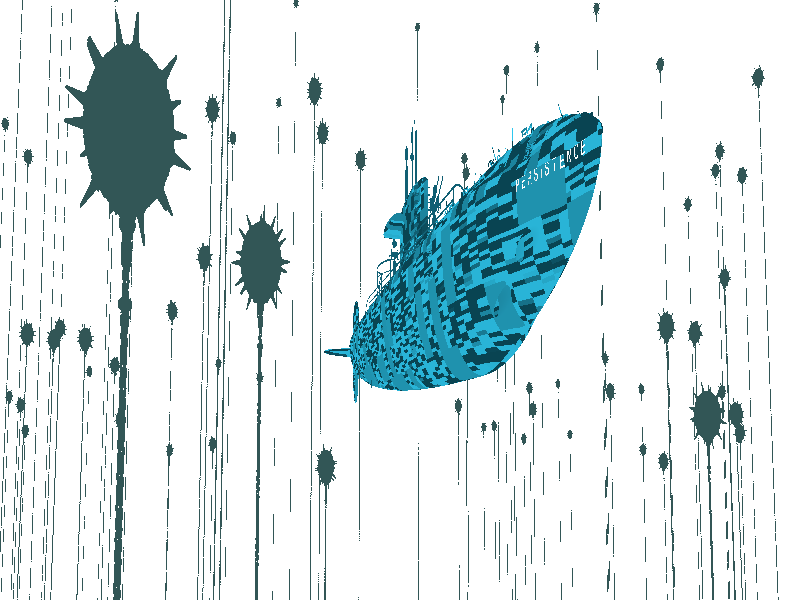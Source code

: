// Persistence Of Vision raytracer version 3.5 sample file.
//============================================
// The field, new improved version  October. 2001
// Copyright Gilles Tran 2001 
// http://www.oyonale.com
//--------------------------------------------
// Render with a 2.67 ratio such as 320*120, 640*240, 1024*384, 1280*480
//--------------------------------------------
// -w320 -h120
// -w640 -h240 +a0.3
// -w1024 -h384 +a0.3

// Uncomment AreaOK=true below to turn on the area light
// This will blur the shadow under the submarine
// but the rendering time will extremely slow
global_settings{max_trace_level 15}
#declare AreaOK=false;
//#declare AreaOK=true;

#include "colors.inc"
#include "functions.inc"
//============================================
// General
//============================================
//--------------------------------------------
// Camera
//--------------------------------------------
#declare PdV=<-20, -20, -400>;
camera{
        location PdV
        direction z*2
        up y
        right 8*x/3
        look_at <-20, 30, 0>
}

//--------------------------------------------
// reorientation macro
//--------------------------------------------
#macro mOrient(P1,P2)
#local yV1=vnormalize(P2-P1);
#local xV1=vnormalize(vcross(yV1,z));
#local zV1=vcross(xV1,yV1);
                matrix <xV1.x,xV1.y,xV1.z,yV1.x,yV1.y,yV1.z,zV1.x,zV1.y,zV1.z,P1.x,P1.y,P1.z>
#end

//--------------------------------------------
// colors
//--------------------------------------------
#declare colWater1=rgb<0,79,159>/255;
#declare colWater2=rgb<7,146,217>/255;
#declare colWater3=rgb<82,239,238>/255;
#declare colSub=<7/255,146/255,217/255>;

//--------------------------------------------
// lights
//--------------------------------------------
light_source {<-10, 1000, -10> color colWater2*10
#if (AreaOK)
    area_light x*200,z*200, 3,3 adaptive 1 jitter orient
#end

}
light_source {<-200, -1000, -300> color colWater2*2 shadowless media_interaction off}
light_source {PdV color colWater2*2 shadowless media_interaction off}

//--------------------------------------------
// mine textures
//--------------------------------------------
#declare txtMine=texture {
        pigment{color colWater3*0.1}
        finish{ambient 0 diffuse 0.4 specular 0.03 roughness 0.2 reflection 0.05}
}
#declare txtCable=texture {
        pigment{color colWater3*0.1}
        finish{ambient 0 diffuse 0.1 specular 0.02 roughness 0.2}
}

//--------------------------------------------
// sub textures
//--------------------------------------------
#declare txtSkin=texture{
        pigment{
                function{min(1,max(0,y))}
                turbulence 0.01 omega 1.5 lambda 5 poly_wave 1.5
                color_map{[0 Clear][0.25  rgbt<0,0,0,0.7>] [0.4 rgbt<0,0,0,0.3>]}
                scale 38 translate -y*17
                }
                
        finish{ambient 0 diffuse 0.6 specular 0.1 roughness 1/10}
}
#declare trb=0.0001;
#declare pigLettre=pigment{bozo color_map{[0 White*1.3][1 White*0.5]}}
#declare txtLettre=texture{ // submarine name
        pigment {
                object {
                        text{ttf "cyrvetic.ttf" "PERSISTENCE" 10, 0.3*x
                             translate -z*0.5 scale <1,1,10>
                        }
                        pigment{color Clear}, pigment{pigLettre}
                }
                rotate y*90
        scale 1.5 translate <-10,-1,-25>
        }

        finish{ambient 0 diffuse 0.4}

}

#declare txtSub0=texture {
    pigment{rgb colSub*0.2}
    finish {ambient 0 diffuse 0.3 specular 0.05   roughness 0.1}
}
// Thanks to Bob H. for the help regarding these textures
#declare txtSubBase=texture {
    pigment {
    
        cells
        color_map {
            [.45 rgb <colSub.x*0.1,colSub.y*0.1,colSub.z*0.1>]
            [.55 rgb <colSub.x,colSub.y,colSub.z>*0.8]
        }
        scale <100,.125,1>
    }
    
    scale 3
    finish {ambient 0 diffuse 0.3 specular 0.05   roughness 0.1}
}

#declare txtSubTop=

    texture{txtSubBase}
    texture {
        pigment {
            cells
            color_map {
                [.25 rgbf <colSub.x*0.1,colSub.y*0.1,colSub.z*0.1,0>]
                [.75 rgbf <colSub.x,colSub.y,colSub.z,1>]
            }
            scale <100,0.75,1>
        }
        scale 3.5
        finish {ambient 0 diffuse 0.3 specular 0.05   roughness 0.1}
    }

    texture {
        pigment {
            cells
            color_map {
                [.25 rgbf <colSub.x*0.4,colSub.y*0.4,colSub.z*0.4,0>]
                [.75 rgbf <colSub.x,colSub.y,colSub.z,1>]
            }
            scale <100,0.45,1>
        }
        scale 2.5
        finish {ambient 0 diffuse 0.3 specular 0.05   roughness 0.1}
    }                                 
    
    texture{txtSkin}

#declare txtSubBottom=

    texture{txtSubBase}
    
    texture {
        pigment {
            cells
            color_map {
                [.25 rgbf <colSub.x*0.5,colSub.y*0.5,colSub.z*0.5,0>]
                [.75 rgbf <colSub.x,colSub.y,colSub.z,1>]
            }
            scale <100,.75,1>
        }
        scale 5
        finish {ambient 0 diffuse 0.3 specular 0.05   roughness 0.1}
    }
    
    texture {
        pigment {
            cells
            color_map {
                [0 rgbf <colSub.x*0.5,colSub.y*0.5,colSub.z*0.5,.5>]
                [1 rgbf <colSub.x,colSub.y,colSub.z,1>]
            }
            scale <100,0.25,1>
        }
        scale 5
        translate 1
        finish {ambient 0 diffuse 0.3 specular 0.05   roughness 0.1}
    } 
    
    texture{txtLettre}  
    texture{txtSkin}


//============================================
// Mine
//============================================
//--------------------------------------------
// Spikes
//--------------------------------------------

#declare Spike = union{
        #declare rSpike1=0.08;
        #declare rSpike2=rSpike1*0.3;
        #declare ySpike=0.4;
        cone{0,rSpike1,y*ySpike,rSpike2}
        sphere{0,rSpike2 translate y*ySpike}
        sphere{0,rSpike1*1.5 scale <1,0.3,1>}
        #declare i=0;#while (i<360) sphere{0,0.015 scale <2,1,2> translate <rSpike1*2.8,-0.04,0> rotate y*i} #declare i=i+30;#end
        translate y
}





//--------------------------------------------
// Mine body
//--------------------------------------------
#declare rd=seed(0);
#declare MineBody=union {
        isosurface {
                function{x*x+y*y+z*z-1 +f_noise3d(x*10,y*10,z*10)*0.05}
                max_gradient 2.492
                contained_by{sphere{0,1}}
        }

        #declare i=0;
        #while (i<360)
                #declare j=0;
                #while (j<180)
                        object{Spike rotate z*(i+rand(rd)*2) rotate y*(j+rand(rd)*2)}
                        #declare j=j+45;
                #end
                #declare i=i+45;
        #end

        object{Spike rotate 90*y}
        object{Spike rotate -90*y}
        rotate 360*rand(rd)

}

//--------------------------------------------
// Mine cable and decorative collar
//--------------------------------------------
#declare rFil=0.03;
#declare yFil=100;
#declare MineCable=isosurface{
        function{f_helix1(x,y,z,3,35,0.35*rFil,0.55*rFil,2,1,0)}
        contained_by {box {<-rFil,0,-rFil>,<rFil,yFil,rFil>}}
        max_gradient 2.552
        scale <1,-1,1>*3 translate -y
}


#declare MineCollar=lathe{
	cubic_spline
	15,
	<0.058,0.003>,<0.081,0.000>,<0.101,0.055>,<0.099,0.085>,<0.104,0.132>,<0.066,0.152>,
	<0.095,0.169>,<0.089,0.194>,<0.144,0.227>,<0.143,0.281>,<0.145,0.307>,<0.109,0.325>,
	<0.067,0.353>,<0.031,0.362>,<0.030,0.363>
	translate -y*0.363
}

//--------------------------------------------
// Mine
//--------------------------------------------
#declare Mine=union{
        object{MineBody}
        sphere{0,1 scale <0.4,0.14,0.4> translate -y*0.91}
        #declare i=0;#while (i<360) cylinder{0,-y*0.1,0.02 translate <0.35,-0.91,0> rotate y*i} #declare i=i+30;#end
        object{MineCollar scale <1.2,2,1.2> translate -y*0.92}
        object{MineCollar translate -y*2}
        object{MineCable}
        texture{txtMine}
}



//============================================
// Submarine
//============================================
#declare Sc=3; // general scaling parameter
#declare SX=6*Sc; // x scaling
#declare SYbot=10*Sc;// y scaling for the bottom
#declare SYtop=2*Sc; // y scaling for the top
#declare SZfront=20*Sc; // z scaling for the front
#declare SZrear=100*Sc;// z scaling for the rear

//--------------------------------------------
// Main parts
//--------------------------------------------
#declare Part1=blob{ // bottom front
        threshold 0.6
        sphere{0,1,1}
        cylinder{-z*2,z,0.04,-1 translate <-0.2,-0.3,1> pigment{Black}}
        cylinder{-z*2,z,0.04,-1 translate <-0.17,-0.18,1> pigment{Black}}
        sphere{0,1,1 scale <0.1,0.45,1.05>}
        sphere{0,1,1 scale <0.3,0.45,0.8>}
}
#declare Part2=blob{ // top front
        threshold 0.6
        sphere{0,1,1}
        sphere{0,1,1 scale <0.3,0.45,0.8>}
        sphere{0,1,1 scale <0.2,1.2,1.05>}
}
#declare Part3=blob{ // bottom rear
        threshold 0.6
        sphere{0,1,1}
        cylinder{-x,0,1,1 scale <0.5,0.03,0.02> translate <0,-0.05,0.45>}
        cylinder{-y,0,1,1 scale <0.03,0.2,0.02> translate <0,-0.05,0.45>}
}
#declare Part4=blob{ // top rear
        threshold 0.6
        sphere{0,1,1}
        cylinder{-y,y,2,2 scale <0.03,0.3,0.012> translate <0,0.5,0.45>}
        sphere{0,1,1 scale <0.2,1.2,0.4>}

        cylinder{-x,0,1,1 scale <0.2,0.2,0.04> rotate x*-10 translate <0,1.5,0.2>}
        cylinder{0,y,0.2,2 scale <0.6,2.5,0.4>*0.7  translate <0,-0.05,0.16>}
        cylinder{0,y,0.2,2 scale <0.4,2.5,0.4>*0.7  translate <0,-0.05,0.165>}
        cylinder{0,y,0.2,2 scale <0.2,2.5,0.4>*0.7  translate <0,-0.05,0.17>}
}


//--------------------------------------------
// Top
//--------------------------------------------
#declare HalfSubTop=union{
       difference{
                object{Part2} // top front
                plane{y,0}
                plane{z,0 inverse}
                plane{x,0 inverse}
                scale <SX,SYtop,SZfront>
        }
        difference{
                object{Part4} // top rear
                plane{y,0}
                plane{z,0}
                plane{x,0 inverse}
                scale <SX,SYtop,SZrear>
        }
}
#declare SubTop=union{
        object{HalfSubTop}
        object{HalfSubTop scale <-1,1,1>}
        texture{txtSubTop}
}
//--------------------------------------------
// Bottom
//--------------------------------------------
#declare HalfSubBottom=union{
         difference{
                object{Part1} // bottom front
                plane{y,0 inverse}
                plane{z,0 inverse}
                plane{x,0 inverse}
                scale <SX,SYbot,SZfront>
        }
        difference{
                object{Part3} // bottom rear
                plane{y,0 inverse}
                plane{z,0}
                plane{x,0 inverse}
                scale <SX,SYbot,SZrear>
        }
}

#declare SubBottom=union{
        object{HalfSubBottom}
        object{HalfSubBottom scale <-1,1,1>}
        texture{txtSubBottom}
}
//--------------------------------------------
// Decorative elements
//--------------------------------------------
#declare Balustrade=union{
        #declare rB1=0.02;
        #declare rB2=0.04;
        #declare yB=1;
        #declare rB3=yB*6;
        #declare rB4=3;
        #declare zB=20;
        #declare zB2=8;
        #declare i=0;
        #while (i<zB)
                cylinder{0,y*yB,rB1 translate z*i}
                #declare i=i+zB/12;
        #end
        cylinder{0,z*zB,rB2 translate y*yB}
        cylinder{0,z*zB,rB2 translate y*yB*0.3}
        cylinder{0,z*zB,rB2 translate y*yB*0.6}
        union{
                difference{torus{rB3,rB2 rotate z*90} plane{y,0} plane{z,0 inverse} plane{z,0 rotate x*-45}}
                cylinder{0,-z*zB*0.1,rB2 translate y*rB3 rotate x*-45}
                translate y*(yB-rB3)
        }
        union{
                difference{torus{rB4,rB2} plane{x,0 inverse} translate <0,yB,0>}
                difference{torus{rB4,rB1} plane{x,0 inverse} translate <0,yB*0.5,0>}
                #while (i<180)
                        cylinder{0,y*yB,rB1 translate -z*rB4 rotate y*i}
                        #declare i=i+180/14;
                #end
                scale <0.4,1,1>
                translate z*(rB4+zB)
        }
        union{
                difference{torus{rB3,rB2 rotate z*90} plane{y,0} plane{z,0 inverse} plane{z,0 rotate x*-65}}
                cylinder{0,-z*zB*0.1,rB2 translate y*rB3 rotate x*-65}
                translate y*(yB-rB3)
                scale <1,1,-1>
                translate z*(zB+rB4*2)
        }

}



//--------------------------------------------
// guns
//--------------------------------------------
#declare Guns0=union{
        superellipsoid{<0.3,0.3> translate z scale <0.8,1,4>}
        union{
                cone{0,0.4,z*12,0.3}
                union{
                        cone{0,0.3,z*1.5,0.5}
                        difference{
                                sphere{0,0.5}
                                cylinder{-z,z,0.3}
                                translate z*1.5
                        }
                        translate z*12
                }
                translate z*8
        }
        translate -z*3
}

#declare Wheel=blob{
        threshold 0.6
        sphere{0,1.3,1 scale <1,1.2,1>}
        cylinder{0,-y*3,0.8,1}
        #declare Teta=0;
        #while (Teta<360)
                cylinder{0,x*3.4,0.4,1  rotate y*Teta}
                cylinder{0,y,0.4,1  translate x*3 rotate y*Teta}
                sphere{0,0.6,1 translate x*3 rotate y*Teta}
                sphere{0,0.4,1 translate x*3 rotate y*(Teta+6)}
                sphere{0,0.4,1 translate x*3 rotate y*(Teta+12)}
                sphere{0,0.4,1 translate x*3 rotate y*(Teta+18)}
                sphere{0,0.4,1 translate x*3 rotate y*(Teta+24)}
                sphere{0,0.4,1 translate x*3 rotate y*(Teta+30)}
                sphere{0,0.4,1 translate x*3 rotate y*(Teta+36)}
                sphere{0,0.4,1 translate x*3 rotate y*(Teta+42)}
                sphere{0,0.4,1 translate x*3 rotate y*(Teta+48)}
                sphere{0,0.4,1 translate x*3 rotate y*(Teta+54)}
                sphere{0,0.5,1 translate x*3 rotate y*(Teta+60)}
                sphere{0,0.5,1 translate x*3 rotate y*(Teta+66)}
                #declare Teta=Teta+72;
        #end
}
#declare Guns1=union{
             object{Guns0}
             object{Wheel rotate y*10 scale 0.7 rotate z*90 translate -x*1.5}

}
#declare Eye=union{
        torus{4.5,0.5}
        difference{
                sphere{0,4.3}
                box{-5,5 scale <1,1,0.05>}
                box{-5,5 scale <1,1,0.05> translate z}
                box{-5,5 scale <1,1,0.05> translate z*2}
                box{-5,5 scale <1,1,0.05> translate z*3}
                box{-5,5 scale <1,1,0.05> translate z*4}
                box{-5,5 scale <1,1,0.05> translate -z}
                box{-5,5 scale <1,1,0.05> translate -z*2}
                box{-5,5 scale <1,1,0.05> translate -z*3}
                box{-5,5 scale <1,1,0.05> translate -z*4}
                scale <1,0.7,1>
        }
}
#declare Ring1=union{
        cylinder{-0.2*x,0.2*x,1.2}
        torus{1.1,0.1 rotate z*90 scale <2,1,1> translate -x*0.2}
        torus{1.1,0.1 rotate z*90 scale <2,1,1> translate x*0.2}
}
#declare Elbow1=intersection{torus{2,1} plane{z,0 inverse} plane{x,0 inverse} }


#declare Thingie=union{
        torus{1.5,0.3 rotate z*90 translate -x}
        cylinder{-x,x,1.5}
        superellipsoid{<0.2,0.2> scale <1.5,2,2.5> translate x*2.5}
        object{Eye scale 1.5/7 rotate -x*90 translate <2.5,0,-2.5>}
        object{Eye scale 1.5/7 rotate -x*90 translate <2.5,0,-2.5> scale <1,1,-1>}
        sphere{0,1.5 scale <0.5,1,1> translate x*4}
        sphere{0,1.5 scale <0.5,1,1> translate x*16}
        cylinder{x*4,x*16,1.2}
        torus{1.9,0.1 rotate z*90 translate x*16.5}
        cylinder{x*16.5,x*17.5,2}
        torus{1.9,0.1 rotate z*90 translate x*17.5}
        cylinder{x*17.5,x*23,1.5}
        union{
              torus{0.5,0.1}
              intersection{torus{2.5,0.5 rotate x*90} plane{y,0 inverse} plane{x,0} translate x*2.5}
              torus{0.5,0.1 translate -x*2.5 rotate z*-30 translate x*2.5 }
              torus{0.5,0.1 translate -x*2.5 rotate z*-60 translate x*2.5 }
              torus{0.5,0.1 translate -x*2.5 rotate z*-90 translate x*2.5 }
              union{
                    cylinder{0,9*x,0.5}
                    cylinder{2*x,5*x,0.7}
                    torus{0.5,0.2 rotate z*90 translate x*2}
                    torus{0.7,0.2 scale <0.2,1,1> rotate z*90 translate x*2.3}
                    torus{0.7,0.2 scale <0.2,1,1> rotate z*90 translate x*2.6}
                    torus{0.7,0.2 scale <0.2,1,1> rotate z*90 translate x*2.9}
                    torus{0.7,0.2 scale <0.2,1,1> rotate z*90 translate x*3.2}
                    torus{0.7,0.2 scale <0.2,1,1> rotate z*90 translate x*3.5}
                    torus{0.7,0.2 scale <0.2,1,1> rotate z*90 translate x*3.8}
                    torus{0.7,0.2 scale <0.2,1,1> rotate z*90 translate x*4.1}
                    torus{0.7,0.2 scale <0.2,1,1> rotate z*90 translate x*4.4}
                    torus{0.7,0.2 scale <0.2,1,1> rotate z*90 translate x*4.7}
                    torus{0.5,0.2 rotate z*90 translate x*5}
                    torus{0.5,0.3 rotate z*90 translate x*8}
                    cone{0,0.7,x,0.9 translate x*8}
                    torus{0.9,0.2 rotate z*90 translate x*9}
                    translate <2.5,2.5,0>
                    }
               translate <2.5,2,1.7>
        }
        union{
              torus{0.5,0.1}
              intersection{torus{2.5,0.5 rotate x*90} plane{y,0 inverse} plane{x,0} translate x*2.5}
              torus{0.5,0.1 translate -x*2.5 rotate z*-30 translate x*2.5 }
              torus{0.5,0.1 translate -x*2.5 rotate z*-60 translate x*2.5 }
              torus{0.5,0.1 translate -x*2.5 rotate z*-90 translate x*2.5 }
              union{
                    cylinder{0,9*x,0.5}
                    cylinder{3*x,6*x,0.7}
                    torus{0.5,0.2 rotate z*90 translate x*3}
                    torus{0.7,0.2 scale <0.2,1,1> rotate z*90 translate x*3.3}
                    torus{0.7,0.2 scale <0.2,1,1> rotate z*90 translate x*3.6}
                    torus{0.7,0.2 scale <0.2,1,1> rotate z*90 translate x*3.9}
                    torus{0.7,0.2 scale <0.2,1,1> rotate z*90 translate x*4.2}
                    torus{0.7,0.2 scale <0.2,1,1> rotate z*90 translate x*4.5}
                    torus{0.7,0.2 scale <0.2,1,1> rotate z*90 translate x*4.8}
                    torus{0.7,0.2 scale <0.2,1,1> rotate z*90 translate x*5.1}
                    torus{0.7,0.2 scale <0.2,1,1> rotate z*90 translate x*5.4}
                    torus{0.7,0.2 scale <0.2,1,1> rotate z*90 translate x*5.7}
                    torus{0.5,0.2 rotate z*90 translate x*6}
                    torus{0.5,0.3 rotate z*90 translate x*8}
                    cone{0,0.7,x,0.9 translate x*8}
                    torus{0.9,0.2 rotate z*90 translate x*9}
                    translate <2.5,2.5,0>
                    }
               translate <2.5,2,-1.7>
        }
        union{
                superellipsoid{<0.2,0.2> scale <1,1.3,2.6>}
                object{Eye scale 1/7 rotate -x*90 translate z*-2.6}
                object{Eye scale 1/7 rotate -x*90 translate z*2.6}
                object{Eye scale 1/7 rotate y*90 translate <0,1.3,1.7>}
                object{Eye scale 1/7 rotate y*90 translate <0,1.3,-1.7>}
                cylinder{x,x*3,1}
                torus{1,0.2 rotate z*90 translate x*3}
                intersection{torus{4.5,1 rotate x*90} plane{y,0 inverse} plane{x,0 inverse} scale <0.5,1,1> translate <3,-4.5,0>}
                torus{1,0.3 scale <0.5,4,1> translate <3+2.25,-3,0>}
                translate <15,4.5,0>
        }
        #declare Teta=0;
        #while (Teta<360)
        union{
                box{<0,-0.1,-0.05>,<12,0.1,0.05> translate <4,1.2,0>}
                cylinder{-x,2*x,0.1 translate y*1.5}
                sphere{0,0.2 translate <20,1.5,0>}
                sphere{0,0.1 translate <16.8,2,0>}
                sphere{0,0.1 translate <17.2,2,0> rotate x*10}
                cylinder{x*20,x*23,0.18 translate y*1.5}
                rotate x*Teta
        }
        #declare Teta=Teta+20;
        #end

        translate x
}
#declare GunSupport=union{
        superellipsoid{<0.6,0.6> translate y scale <0.3,3,1> translate -z*2}
        union{
                union{
                        superellipsoid{<0.7,0.7> translate y scale <1.5,3.8,1>}
                        #declare i=0;
                        #while (i<6)
                                sphere{0,0.2 translate <-1,i+0.5,0.8>}
                                sphere{0,0.2 translate <0,i+0.1,1>}
                                sphere{0,0.2 translate <1,i+0.5,0.8>}
                                #declare i=i+0.7;
                        #end
                        rotate -x*10 translate z*0.6
                }

                cylinder{y*4,y*9,0.6}
                sphere{0,1 scale <4,1,4>}
        }
}
#declare Guns=union{
        union{
                object{Thingie rotate y*180 scale 0.5 rotate y*-90 rotate z*45 translate <0,4,5>}
                superellipsoid{<0.6,0.6> translate -z scale <0.6,1,3> translate -x*0.5}
                object{Guns1 translate -x*1.7}
                object{Guns1 translate -x*1.7 scale <-1,1,1>}
                rotate x*-20
                translate y*10
        }
        object{GunSupport}
}

#declare GunsBack=union{
        union{
                object{Thingie rotate y*180 scale 0.5 rotate y*-90 rotate z*45 translate <0,4,5>}
                superellipsoid{<0.6,0.6> translate -z scale <0.6,1,3> translate -x*0.5}
                object{Guns1 translate -x*1.7}
                object{Guns1 translate -x*1.7 scale <-1,1,1>}
                rotate x*-5
                translate y*10
        }
        object{GunSupport}
}

//--------------------------------------------
// snorkels and vertical thingies
//--------------------------------------------
#declare Snorkel1=union{
        cone{0,0.3,y*2,0.25}
        cone{y*2,0.25,y*3,0.1}
        union{
                difference{sphere{0,1 scale<0.3,0.2,0.3>}plane{y,0 inverse}}
                difference{sphere{0,1 scale<0.3,0.6,0.3>}plane{y,0}}
                translate y*3
        }
        scale <0.8,1,0.8>
}
#declare Snorkel2=blob{
        threshold 0.6
        cylinder{-y,y*4,0.2,1}
        sphere{0,0.4,1 scale <1,1,2> translate y*3.5}
        sphere{0,0.3,1 scale <3,1,1> translate y*2.5}
        scale <0.8,1,0.8>
        }
#declare Snorkel3=union{
        blob{
                threshold 0.6
                cylinder{0,y*3.4,0.25,1 scale <1,1,3>}
                cylinder{0,y*5,0.03,1 translate <0,0,-0.5>}

        }
        union{
                cylinder{0,y*4,0.03}
                sphere{0,0.1 translate y*4}
                translate  <-0.1,0,0.5>
        }
        scale <0.8,1,0.8>
}

//--------------------------------------------
// lots of decorative stuff
//--------------------------------------------
#declare nDeco=13;
#declare Deco=array[nDeco]
#declare Deco[0]=union{
        cylinder{0,y*2,0.2}
        torus{1,0.2 rotate x*90 translate y*3}
        scale 0.5
}
#declare Deco[1]=cone{-y*0.5,0.2,y*4,0.1}
#declare Deco[2]=blob{
        threshold 0.6
        cylinder{-x,x,0.25,1 scale <1,1,2>}
        cylinder{0,-y,0.21,1 translate -x*0.8}
        cylinder{0,-y,0.21,1 translate x*0.8}
        translate y*0.7
        scale 1
}
#declare Deco[3]=object{Deco[2] rotate y*90}
#declare Deco[4]=torus{1,0.2 rotate z*90}
#declare Deco[5]=object{Deco[3] rotate y*90 scale <1,1.4,1>}
#declare Deco[6]=union{
        cylinder{0,y*0.4,0.1}
        sphere{0,1 scale <0.1,0.1,0.5> translate y*0.4}
}
#declare Deco[7]=difference{sphere{0,1} cylinder{-z,0,0.8} scale <2,0.5,2>translate -y*0.2}
#declare Deco[8]=difference{sphere{0,1} cylinder{-z,0,0.9} scale <2,0.5,4>translate -y*0.2}
#declare Deco[9]=cone{0,0.08,y*2,0.03 scale <1,1,2>}
#declare Deco[10]=sphere{0,1 scale <0.2,0.1,0.4>}
#declare Deco[11]=object{Deco[4] scale 1.2}
#declare Deco[12]=object{Deco[5] scale 1.3}
#declare Ladder=union{
        #declare i=0;
        #while (i<9)
                object{Deco[3] scale 0.8 rotate z*90 translate y*i*0.8}
                #declare i=i+1;
        #end
}

#declare Decos=union{
        #declare rd=seed(4);
        #declare Start0=-40;
        #declare End0=40;
        #declare nstep=200;
        #declare i=0;
        #declare k=0;
        #while (i<1)
                #declare j=i;
                #declare Start=<-rand(rd)*5*(mod(k,2)*2-1),1,(1-j)*Start0+j*End0>;
                #declare Dir=y;
                #declare Norm1=<0,0,0>;
                #declare Inter=trace( SubTop, Start, Dir, Norm1);
                #if (vlength(Norm1)!=0)
                    #if (vlength(vcross(Norm1,y))<0.9)
                        #declare n=int(rand(rd)*nDeco);
                        object{Deco[n]  scale 0.4 mOrient(Inter,Inter+Norm1)}
                    #end
                #end
                #declare k=k+1;
                #declare i=i+1/nstep;
        #end
}


#declare Submarine=union{
        union{
                object{SubTop}
                object{Decos texture{txtSubTop}}
                object{Ladder translate <-1.5,4,40>}
                object{Ladder translate <1.5,4,40>}
                object{Guns rotate y*180 scale 0.3 translate <0,4,30>}
                object{GunsBack scale 0.3 translate <0,4,70>}
                union{
                        object{Snorkel1 translate z*3}
                        object{Snorkel2}
                        object{Snorkel3 translate -z*2}
                        scale 2*<1,1.1,1>
                        translate <0,10,50>
                }
                object{Balustrade scale 2.5 translate <-4,2,5>}
                object{Balustrade scale 2.5 translate <-4,2,5> scale <-1,1,1>}
                union{
                        object{Balustrade scale 2 translate <-3,2,5>}
                        object{Balustrade scale 2 translate <-3,2,5> scale <-1,1,1>}
                        rotate y*180
                        translate z*100
                }
                texture{txtSub0}
                scale <1,1.3,1>
        }
        object{SubBottom}
}



//============================================
// Final
//============================================
#declare posSub=<19,5,0>;
#declare rotSub=-15;

//--------------------------------------------
// mines
//--------------------------------------------
union{
    light_group{
        object{Mine rotate y*80 scale 14 }
        light_source{<-10,-20,-40> color rgb -4 shadowless} // negative light !!!
        translate <-110, 41, -205>
        global_lights on
    }
    light_group{
        object{Mine rotate -y*10 scale 8 }
        light_source{<-10,-20,-40> color rgb -2 shadowless}
        translate <-75, 25, -165>
        global_lights on
    }
    object{Mine rotate y*125 scale 5 translate <105, -5, -155>}
    translate y*-8
}
union{
        #declare rd=seed(0);
        #declare i=0;
        #while (i<20)

                object{Mine rotate y*125 scale 3 translate <50+rand(rd)*(200+i*10),(0.5-rand(rd))*60,i*30>}
                object{Mine rotate y*150 scale 3 translate <-50-rand(rd)*(200+i*10),(0.5-rand(rd))*60,i*30>}

                object{Mine rotate y*10 scale 3 translate <50+rand(rd)*(200+i*10),(0.5-rand(rd))*140+50+i*10,i*30>}
                object{Mine rotate y*37 scale 3 translate <-50-rand(rd)*(200+i*10),(0.5-rand(rd))*140+50+i*10,i*30>}
                #declare i=i+1;
        #end
        rotate y*rotSub translate posSub
        translate -z*150
        translate x*30
}
//--------------------------------------------
// submarine and media
//--------------------------------------------
union{
        object{Submarine scale 3/4 translate z*-10 translate y*10}
        sphere{0,1 scale 410 hollow
                texture{pigment{Clear}finish{ambient 0 diffuse 0}}
                interior{
                        media{
                                scattering {5,0.00034 eccentricity 0.7 extinction 0.8}
                                absorption <255-23,255-171,255-239>*0.0005/255
                                intervals 3
                                method 3
                        }
                }
        }

        scale 4
        rotate y*rotSub  translate posSub
}
